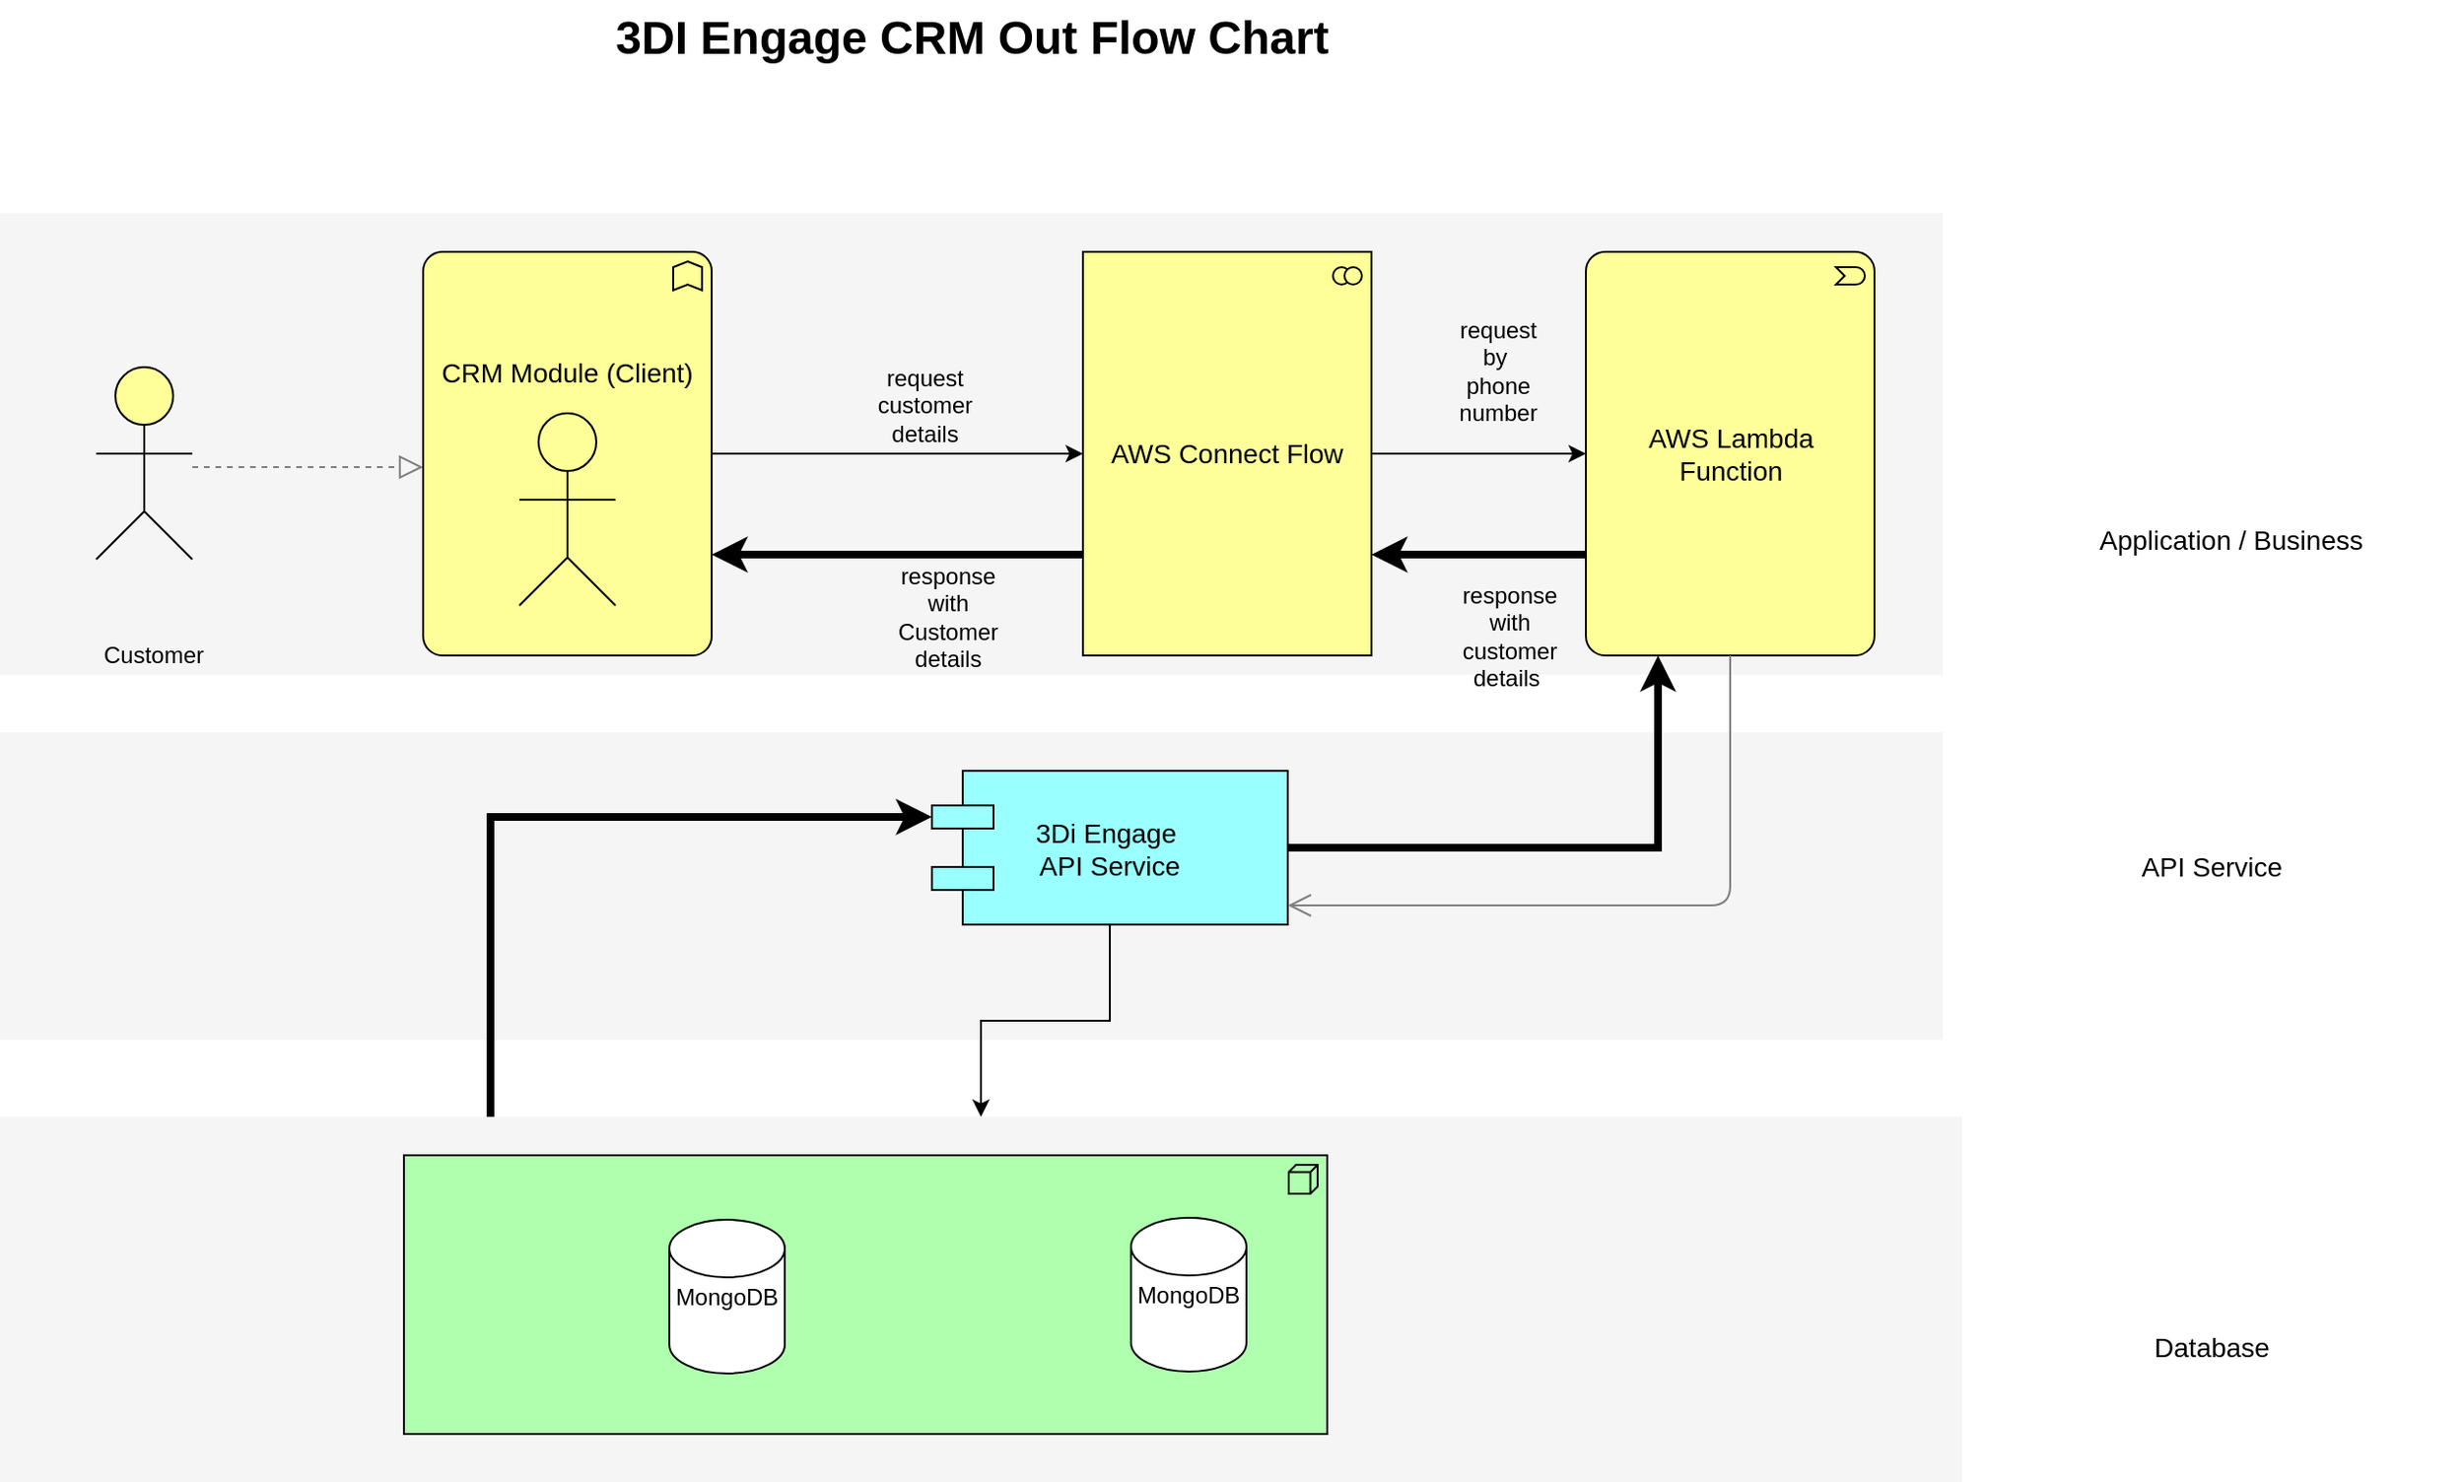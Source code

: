 <mxfile version="13.6.2" type="github">
  <diagram id="6I0OCvxSQrVGMHxT2VVA" name="Page-1">
    <mxGraphModel dx="1038" dy="525" grid="1" gridSize="10" guides="1" tooltips="1" connect="1" arrows="1" fold="1" page="1" pageScale="1" pageWidth="850" pageHeight="1100" math="0" shadow="0">
      <root>
        <mxCell id="0" />
        <mxCell id="1" parent="0" />
        <mxCell id="dKdSaXE48SgPbhcamS2K-32" value="" style="whiteSpace=wrap;html=1;strokeColor=none;strokeWidth=1;fillColor=#f5f5f5;fontSize=14;" parent="1" vertex="1">
          <mxGeometry x="50" y="230" width="1010" height="240" as="geometry" />
        </mxCell>
        <mxCell id="8fXd6rmJfZfYsF0zsr3A-5" style="edgeStyle=orthogonalEdgeStyle;rounded=0;orthogonalLoop=1;jettySize=auto;html=1;entryX=0;entryY=0.5;entryDx=0;entryDy=0;entryPerimeter=0;" parent="1" source="dKdSaXE48SgPbhcamS2K-54" target="dKdSaXE48SgPbhcamS2K-55" edge="1">
          <mxGeometry relative="1" as="geometry" />
        </mxCell>
        <mxCell id="8fXd6rmJfZfYsF0zsr3A-6" style="edgeStyle=orthogonalEdgeStyle;rounded=0;orthogonalLoop=1;jettySize=auto;html=1;entryX=0;entryY=0.5;entryDx=0;entryDy=0;entryPerimeter=0;" parent="1" source="dKdSaXE48SgPbhcamS2K-55" target="dKdSaXE48SgPbhcamS2K-56" edge="1">
          <mxGeometry relative="1" as="geometry" />
        </mxCell>
        <mxCell id="8fXd6rmJfZfYsF0zsr3A-18" style="edgeStyle=orthogonalEdgeStyle;rounded=0;jumpStyle=arc;orthogonalLoop=1;jettySize=auto;html=1;exitX=0;exitY=0.75;exitDx=0;exitDy=0;exitPerimeter=0;entryX=1;entryY=0.75;entryDx=0;entryDy=0;entryPerimeter=0;strokeWidth=4;" parent="1" source="dKdSaXE48SgPbhcamS2K-55" target="dKdSaXE48SgPbhcamS2K-54" edge="1">
          <mxGeometry relative="1" as="geometry" />
        </mxCell>
        <mxCell id="dKdSaXE48SgPbhcamS2K-55" value="AWS Connect Flow" style="html=1;whiteSpace=wrap;fillColor=#ffff99;shape=mxgraph.archimate3.application;appType=collab;archiType=square;fontSize=14;" parent="1" vertex="1">
          <mxGeometry x="613" y="250" width="150" height="210" as="geometry" />
        </mxCell>
        <mxCell id="8fXd6rmJfZfYsF0zsr3A-17" style="edgeStyle=orthogonalEdgeStyle;rounded=0;jumpStyle=arc;orthogonalLoop=1;jettySize=auto;html=1;exitX=0;exitY=0.75;exitDx=0;exitDy=0;exitPerimeter=0;entryX=1;entryY=0.75;entryDx=0;entryDy=0;entryPerimeter=0;strokeWidth=4;" parent="1" source="dKdSaXE48SgPbhcamS2K-56" target="dKdSaXE48SgPbhcamS2K-55" edge="1">
          <mxGeometry relative="1" as="geometry" />
        </mxCell>
        <mxCell id="dKdSaXE48SgPbhcamS2K-56" value="AWS Lambda &lt;br&gt;Function" style="html=1;whiteSpace=wrap;fillColor=#ffff99;shape=mxgraph.archimate3.application;appType=event;archiType=rounded;fontSize=14;" parent="1" vertex="1">
          <mxGeometry x="874.5" y="250" width="150" height="210" as="geometry" />
        </mxCell>
        <mxCell id="dKdSaXE48SgPbhcamS2K-58" value="Database" style="text;html=1;strokeColor=none;fillColor=none;align=center;verticalAlign=middle;whiteSpace=wrap;fontSize=14;" parent="1" vertex="1">
          <mxGeometry x="1080" y="810" width="240" height="20" as="geometry" />
        </mxCell>
        <mxCell id="dKdSaXE48SgPbhcamS2K-59" value="API Service" style="text;html=1;strokeColor=none;fillColor=none;align=center;verticalAlign=middle;whiteSpace=wrap;fontSize=14;" parent="1" vertex="1">
          <mxGeometry x="1080" y="560" width="240" height="20" as="geometry" />
        </mxCell>
        <mxCell id="dKdSaXE48SgPbhcamS2K-60" value="Application / Business" style="text;html=1;strokeColor=none;fillColor=none;align=center;verticalAlign=middle;whiteSpace=wrap;fontSize=14;" parent="1" vertex="1">
          <mxGeometry x="1090" y="390" width="240" height="20" as="geometry" />
        </mxCell>
        <mxCell id="dKdSaXE48SgPbhcamS2K-61" style="edgeStyle=elbowEdgeStyle;rounded=1;elbow=vertical;html=1;dashed=1;startSize=10;endArrow=block;endFill=0;endSize=10;jettySize=auto;orthogonalLoop=1;strokeColor=#808080;fontSize=14;entryX=0;entryY=0.533;entryDx=0;entryDy=0;entryPerimeter=0;" parent="1" source="dKdSaXE48SgPbhcamS2K-62" target="dKdSaXE48SgPbhcamS2K-54" edge="1">
          <mxGeometry relative="1" as="geometry">
            <mxPoint x="341.5" y="380" as="targetPoint" />
            <Array as="points" />
          </mxGeometry>
        </mxCell>
        <mxCell id="dKdSaXE48SgPbhcamS2K-62" value="" style="html=1;whiteSpace=wrap;fillColor=#ffff99;shape=mxgraph.archimate3.actor;fontSize=14;" parent="1" vertex="1">
          <mxGeometry x="100" y="310" width="50" height="100" as="geometry" />
        </mxCell>
        <mxCell id="dKdSaXE48SgPbhcamS2K-63" value="3DI Engage CRM Out Flow Chart" style="text;strokeColor=none;fillColor=none;html=1;fontSize=24;fontStyle=1;verticalAlign=middle;align=center;" parent="1" vertex="1">
          <mxGeometry x="50" y="119" width="1010" height="40" as="geometry" />
        </mxCell>
        <mxCell id="8fXd6rmJfZfYsF0zsr3A-3" value="Customer" style="text;html=1;strokeColor=none;fillColor=none;align=center;verticalAlign=middle;whiteSpace=wrap;rounded=0;" parent="1" vertex="1">
          <mxGeometry x="100" y="450" width="60" height="20" as="geometry" />
        </mxCell>
        <mxCell id="8fXd6rmJfZfYsF0zsr3A-21" value="request customer details" style="text;html=1;strokeColor=none;fillColor=none;align=center;verticalAlign=middle;whiteSpace=wrap;rounded=0;" parent="1" vertex="1">
          <mxGeometry x="500.5" y="320" width="60" height="20" as="geometry" />
        </mxCell>
        <mxCell id="8fXd6rmJfZfYsF0zsr3A-22" value="request&lt;br&gt;by&amp;nbsp;&lt;br&gt;phone number" style="text;html=1;strokeColor=none;fillColor=none;align=center;verticalAlign=middle;whiteSpace=wrap;rounded=0;" parent="1" vertex="1">
          <mxGeometry x="798.5" y="282" width="60" height="60" as="geometry" />
        </mxCell>
        <mxCell id="8fXd6rmJfZfYsF0zsr3A-23" value="request" style="text;html=1;strokeColor=none;fillColor=none;align=center;verticalAlign=middle;whiteSpace=wrap;rounded=0;" parent="1" vertex="1">
          <mxGeometry x="930" y="510" width="60" height="20" as="geometry" />
        </mxCell>
        <mxCell id="8fXd6rmJfZfYsF0zsr3A-24" value="response" style="text;html=1;strokeColor=none;fillColor=none;align=center;verticalAlign=middle;whiteSpace=wrap;rounded=0;" parent="1" vertex="1">
          <mxGeometry x="821.5" y="500" width="60" height="20" as="geometry" />
        </mxCell>
        <mxCell id="8fXd6rmJfZfYsF0zsr3A-26" value="response with customer details&amp;nbsp;" style="text;html=1;strokeColor=none;fillColor=none;align=center;verticalAlign=middle;whiteSpace=wrap;rounded=0;" parent="1" vertex="1">
          <mxGeometry x="804.5" y="440" width="60" height="20" as="geometry" />
        </mxCell>
        <mxCell id="8fXd6rmJfZfYsF0zsr3A-27" value="response with Customer details" style="text;html=1;strokeColor=none;fillColor=none;align=center;verticalAlign=middle;whiteSpace=wrap;rounded=0;" parent="1" vertex="1">
          <mxGeometry x="512.5" y="430" width="60" height="20" as="geometry" />
        </mxCell>
        <mxCell id="8fXd6rmJfZfYsF0zsr3A-35" value="" style="group" parent="1" vertex="1" connectable="0">
          <mxGeometry x="50" y="700" width="1020" height="190" as="geometry" />
        </mxCell>
        <mxCell id="dKdSaXE48SgPbhcamS2K-30" value="" style="whiteSpace=wrap;html=1;strokeColor=none;strokeWidth=1;fillColor=#f5f5f5;fontSize=14;" parent="8fXd6rmJfZfYsF0zsr3A-35" vertex="1">
          <mxGeometry width="1020" height="190" as="geometry" />
        </mxCell>
        <mxCell id="8fXd6rmJfZfYsF0zsr3A-34" value="" style="group" parent="8fXd6rmJfZfYsF0zsr3A-35" vertex="1" connectable="0">
          <mxGeometry x="210" y="20" width="480" height="145" as="geometry" />
        </mxCell>
        <mxCell id="dKdSaXE48SgPbhcamS2K-33" value="" style="html=1;whiteSpace=wrap;fillColor=#AFFFAF;shape=mxgraph.archimate3.application;appType=node;archiType=square;fontSize=14;verticalAlign=top;" parent="8fXd6rmJfZfYsF0zsr3A-34" vertex="1">
          <mxGeometry width="480" height="145" as="geometry" />
        </mxCell>
        <mxCell id="8fXd6rmJfZfYsF0zsr3A-1" value="MongoDB" style="shape=cylinder2;whiteSpace=wrap;html=1;boundedLbl=1;backgroundOutline=1;size=15;" parent="8fXd6rmJfZfYsF0zsr3A-34" vertex="1">
          <mxGeometry x="378" y="32.5" width="60" height="80" as="geometry" />
        </mxCell>
        <mxCell id="8fXd6rmJfZfYsF0zsr3A-2" value="MongoDB" style="shape=cylinder2;whiteSpace=wrap;html=1;boundedLbl=1;backgroundOutline=1;size=15;" parent="8fXd6rmJfZfYsF0zsr3A-34" vertex="1">
          <mxGeometry x="138" y="33.5" width="60" height="80" as="geometry" />
        </mxCell>
        <mxCell id="8fXd6rmJfZfYsF0zsr3A-36" value="" style="group" parent="1" vertex="1" connectable="0">
          <mxGeometry x="50" y="500" width="1010" height="160" as="geometry" />
        </mxCell>
        <mxCell id="dKdSaXE48SgPbhcamS2K-31" value="" style="whiteSpace=wrap;html=1;strokeColor=none;strokeWidth=1;fillColor=#f5f5f5;fontSize=14;" parent="8fXd6rmJfZfYsF0zsr3A-36" vertex="1">
          <mxGeometry width="1010" height="160" as="geometry" />
        </mxCell>
        <mxCell id="dKdSaXE48SgPbhcamS2K-51" value="3Di Engage &#xa;API Service" style="shape=component;align=center;fillColor=#99ffff;gradientColor=none;fontSize=14;" parent="8fXd6rmJfZfYsF0zsr3A-36" vertex="1">
          <mxGeometry x="484.5" y="20" width="185" height="80" as="geometry" />
        </mxCell>
        <mxCell id="8fXd6rmJfZfYsF0zsr3A-8" style="edgeStyle=orthogonalEdgeStyle;rounded=0;jumpStyle=arc;orthogonalLoop=1;jettySize=auto;html=1;strokeWidth=1;" parent="1" source="dKdSaXE48SgPbhcamS2K-51" target="dKdSaXE48SgPbhcamS2K-30" edge="1">
          <mxGeometry relative="1" as="geometry" />
        </mxCell>
        <mxCell id="8fXd6rmJfZfYsF0zsr3A-9" style="edgeStyle=orthogonalEdgeStyle;rounded=0;jumpStyle=arc;orthogonalLoop=1;jettySize=auto;html=1;entryX=0;entryY=0.3;entryDx=0;entryDy=0;strokeWidth=4;exitX=0.25;exitY=0;exitDx=0;exitDy=0;" parent="1" source="dKdSaXE48SgPbhcamS2K-30" target="dKdSaXE48SgPbhcamS2K-51" edge="1">
          <mxGeometry relative="1" as="geometry" />
        </mxCell>
        <mxCell id="8fXd6rmJfZfYsF0zsr3A-16" style="edgeStyle=orthogonalEdgeStyle;rounded=0;jumpStyle=arc;orthogonalLoop=1;jettySize=auto;html=1;entryX=0.25;entryY=1;entryDx=0;entryDy=0;entryPerimeter=0;strokeWidth=4;" parent="1" source="dKdSaXE48SgPbhcamS2K-51" target="dKdSaXE48SgPbhcamS2K-56" edge="1">
          <mxGeometry relative="1" as="geometry" />
        </mxCell>
        <mxCell id="dKdSaXE48SgPbhcamS2K-50" style="edgeStyle=elbowEdgeStyle;rounded=1;elbow=vertical;html=1;startSize=10;endArrow=open;endFill=0;endSize=10;jettySize=auto;orthogonalLoop=1;strokeColor=#808080;fontSize=14;exitX=0.5;exitY=1;exitDx=0;exitDy=0;exitPerimeter=0;" parent="1" source="dKdSaXE48SgPbhcamS2K-56" target="dKdSaXE48SgPbhcamS2K-51" edge="1">
          <mxGeometry relative="1" as="geometry">
            <Array as="points">
              <mxPoint x="840" y="590" />
              <mxPoint x="854" y="480" />
              <mxPoint x="854" y="440" />
            </Array>
          </mxGeometry>
        </mxCell>
        <mxCell id="8fXd6rmJfZfYsF0zsr3A-38" value="" style="group" parent="1" vertex="1" connectable="0">
          <mxGeometry x="270" y="250" width="150" height="210" as="geometry" />
        </mxCell>
        <mxCell id="dKdSaXE48SgPbhcamS2K-54" value="CRM Module (Client)&lt;br&gt;&lt;br&gt;&lt;br&gt;&lt;br&gt;&lt;br&gt;&lt;br&gt;" style="html=1;whiteSpace=wrap;fillColor=#ffff99;shape=mxgraph.archimate3.application;appType=func;archiType=rounded;fontSize=14;" parent="8fXd6rmJfZfYsF0zsr3A-38" vertex="1">
          <mxGeometry width="150" height="210" as="geometry" />
        </mxCell>
        <mxCell id="8fXd6rmJfZfYsF0zsr3A-30" value="" style="html=1;whiteSpace=wrap;fillColor=#ffff99;shape=mxgraph.archimate3.actor;fontSize=14;" parent="8fXd6rmJfZfYsF0zsr3A-38" vertex="1">
          <mxGeometry x="50" y="84" width="50" height="100" as="geometry" />
        </mxCell>
      </root>
    </mxGraphModel>
  </diagram>
</mxfile>
